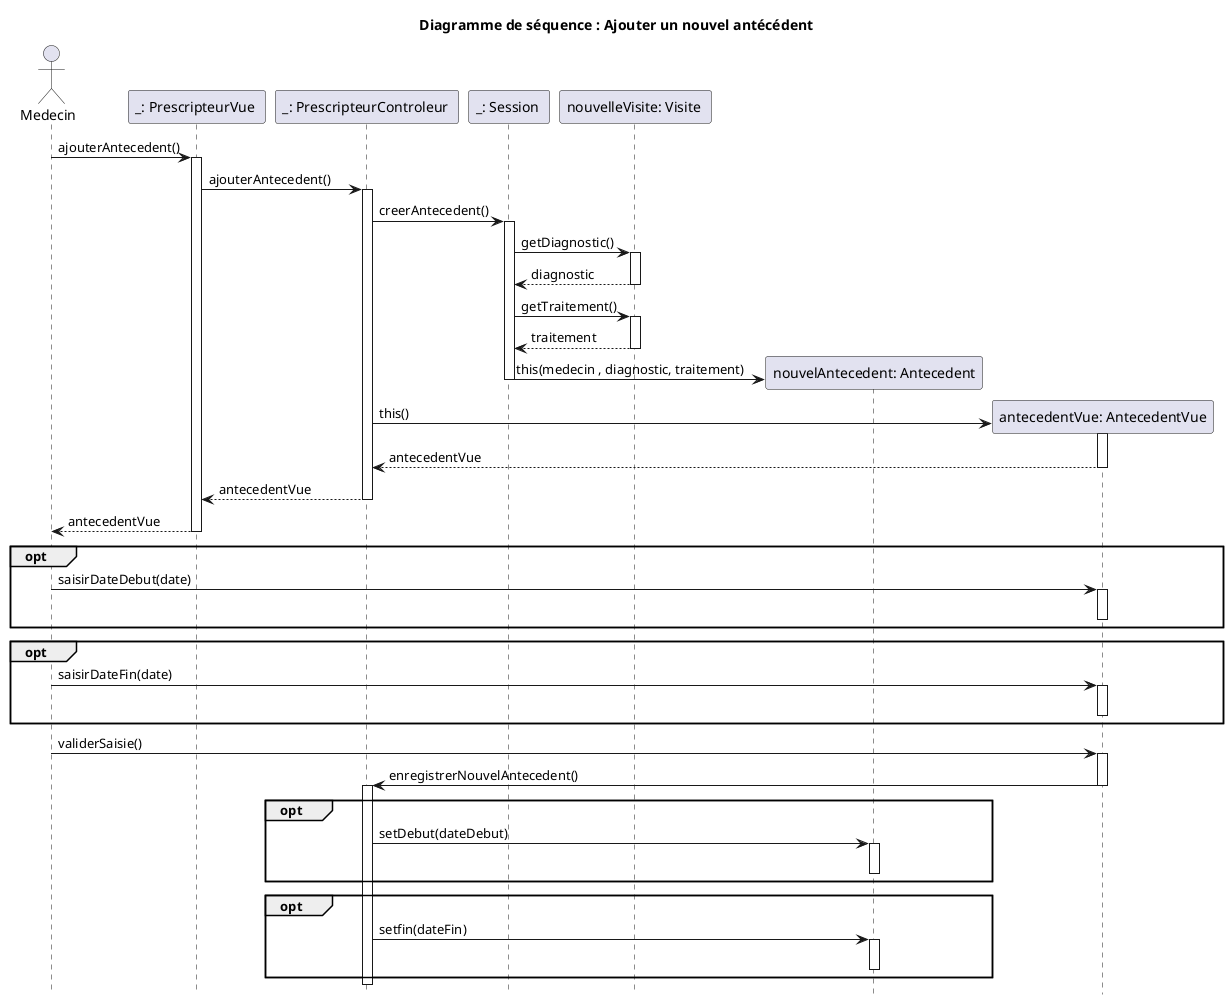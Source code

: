 @startuml

title Diagramme de séquence : Ajouter un nouvel antécédent
hide footbox

actor "Medecin" as med

participant "_: PrescripteurVue " as pv
med -> pv : ajouterAntecedent()
activate pv

participant "_: PrescripteurControleur " as pc
pv -> pc : ajouterAntecedent()
activate pc
    participant "_: Session " as ssn
    pc -> ssn : creerAntecedent()
    activate ssn
        participant "nouvelleVisite: Visite " as nv
        ssn -> nv : getDiagnostic()
        activate nv
        nv --> ssn : diagnostic
        deactivate nv
        ssn -> nv : getTraitement()
        activate nv
        nv --> ssn : traitement
        deactivate nv

        create participant "nouvelAntecedent: Antecedent" as na
        ssn -> na: this(medecin , diagnostic, traitement)

    deactivate ssn 
    create participant "antecedentVue: AntecedentVue" as av
    pc -> av: this()
    activate av
    av --> pc : antecedentVue
    deactivate av
pc --> pv : antecedentVue
deactivate pc
pv --> med : antecedentVue
deactivate pv

opt
med -> av : saisirDateDebut(date)
activate av
deactivate av
end

opt
med -> av : saisirDateFin(date)
activate av
deactivate av
end

med -> av : validerSaisie()
activate av
    av -> pc : enregistrerNouvelAntecedent()
    deactivate av
    activate pc

    opt
    pc -> na : setDebut(dateDebut)
    activate na
    deactivate na
    end

    opt
    pc -> na : setfin(dateFin)
    activate na
    deactivate na
    end

    deactivate pc

@enduml